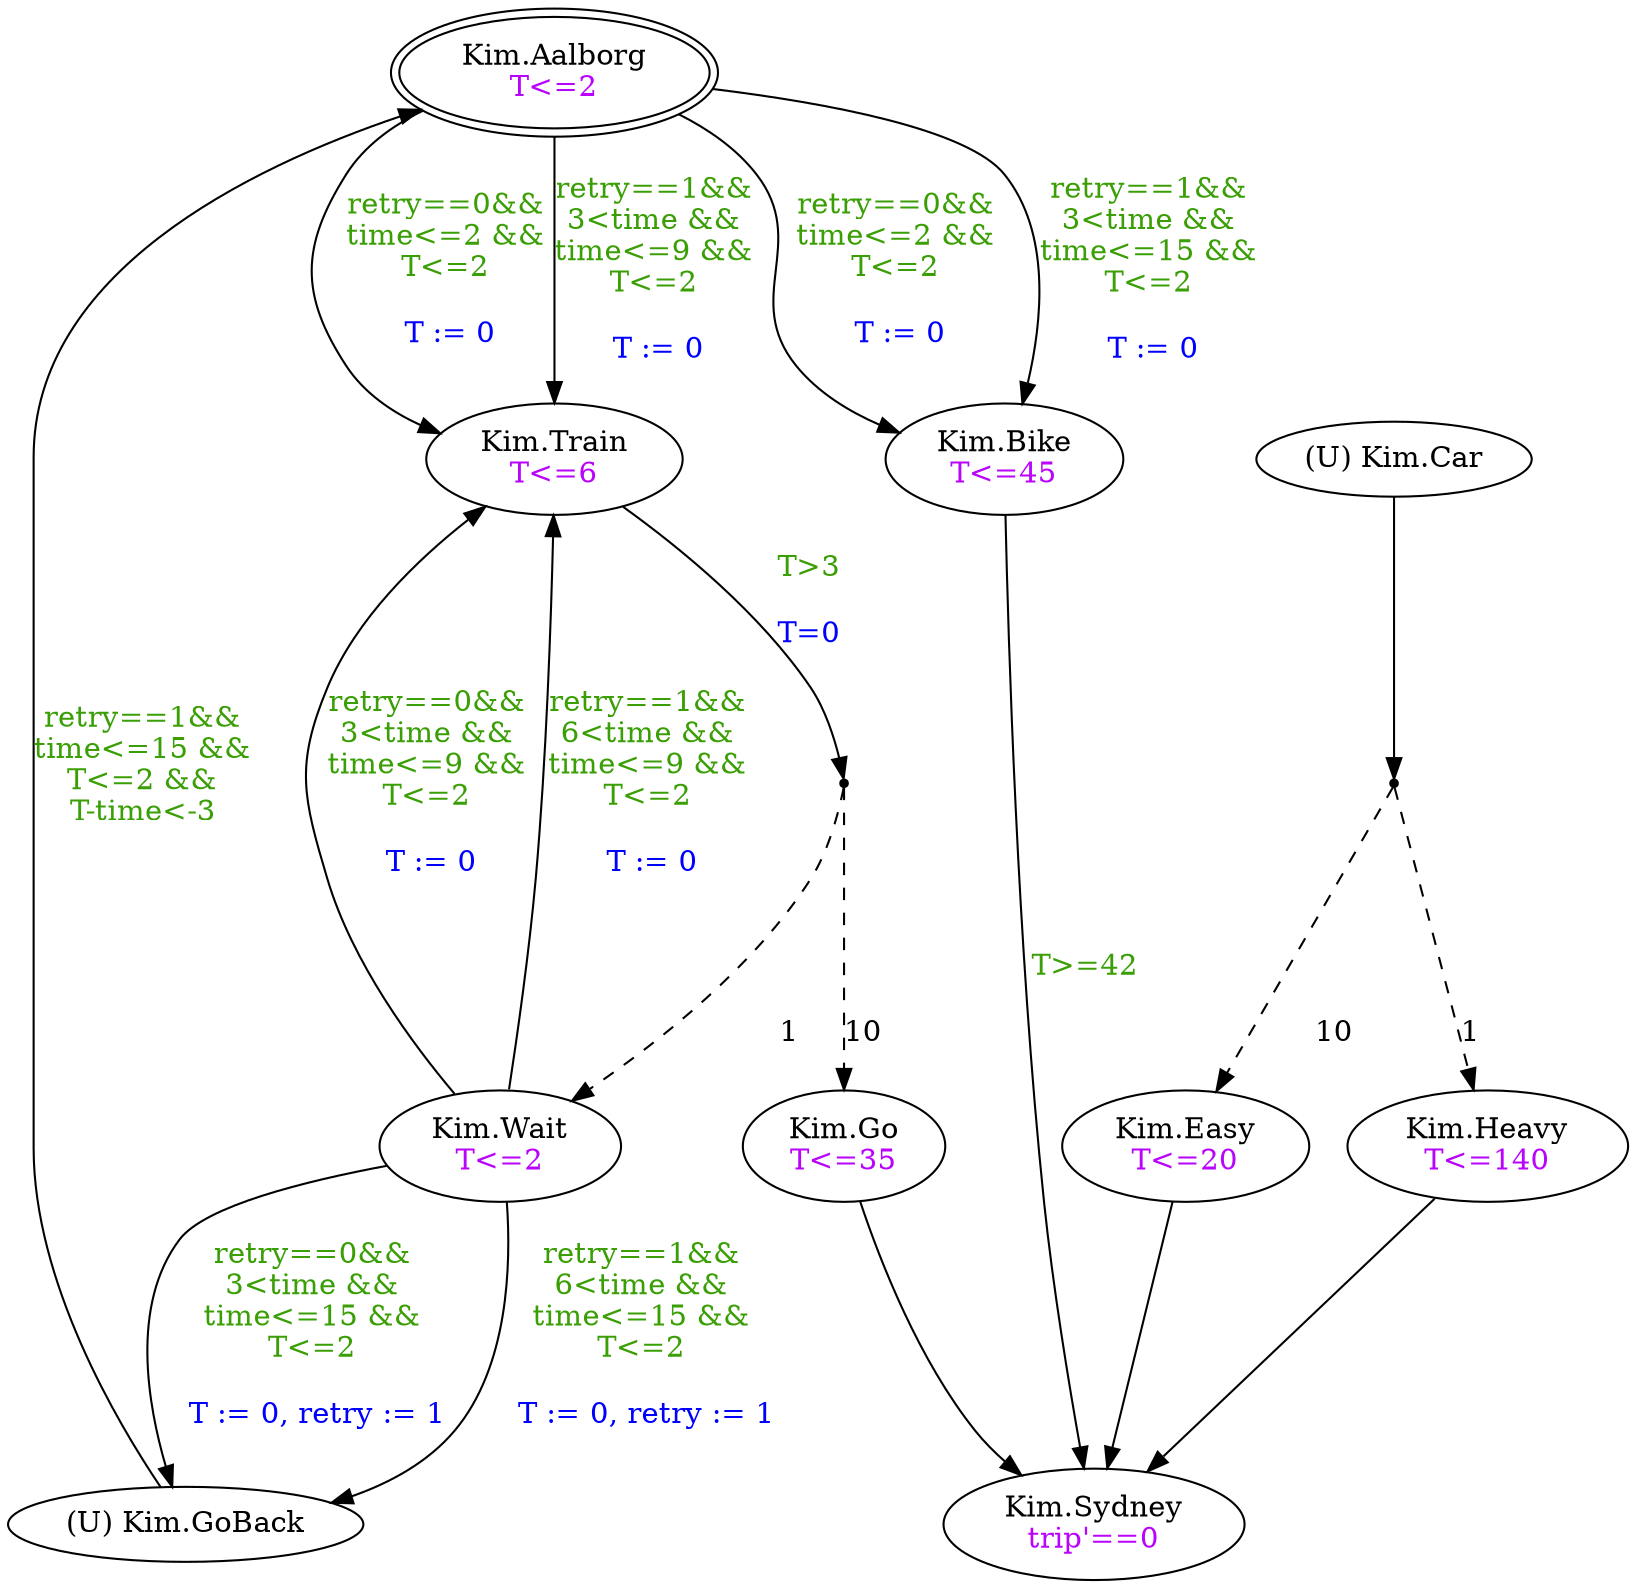 digraph gosafe {
	"Kim.Go" [label=<Kim.Go<BR/><font color='#ba03fc'>T&lt;=35</font>>]
	"Kim.GoBack" [label=<(U) Kim.GoBack<BR/>>]
	"Kim.Bike" [label=<Kim.Bike<BR/><font color='#ba03fc'>T&lt;=45</font>>]
	"Kim.Heavy" [label=<Kim.Heavy<BR/><font color='#ba03fc'>T&lt;=140</font>>]
	"Kim.Aalborg" [label=<Kim.Aalborg<BR/><font color='#ba03fc'>T&lt;=2</font>> peripheries=2]
	"Kim.Wait" [label=<Kim.Wait<BR/><font color='#ba03fc'>T&lt;=2</font>>]
	"Kim.Train" [label=<Kim.Train<BR/><font color='#ba03fc'>T&lt;=6</font>>]
	"Kim.Car" [label=<(U) Kim.Car<BR/>>]
	"Kim.Sydney" [label=<Kim.Sydney<BR/><font color='#ba03fc'>trip'==0</font>>]
	"Kim.Easy" [label=<Kim.Easy<BR/><font color='#ba03fc'>T&lt;=20</font>>]
	"Kim.Car" -> id11 [label=<<BR/><BR/>>]
	"Kim.Go" -> "Kim.Sydney" [label=<<BR/><BR/>>]
	"Kim.Aalborg" -> "Kim.Train" [label=<<font color='#3a9e05'>retry==1&amp;&amp;<BR/>3&lt;time &amp;&amp;<BR/>time&lt;=9 &amp;&amp;<BR/>T&lt;=2</font><BR/><BR/><font color='blue'> T := 0<BR/></font>>]
	id10 -> "Kim.Go" [label=<<BR/><BR/><BR/>10> style=dashed]
	"Kim.GoBack" -> "Kim.Aalborg" [label=<<font color='#3a9e05'>retry==1&amp;&amp;<BR/>time&lt;=15 &amp;&amp;<BR/>T&lt;=2 &amp;&amp;<BR/>T-time&lt;-3</font><BR/><BR/>>]
	"Kim.Aalborg" -> "Kim.Train" [label=<<font color='#3a9e05'>retry==0&amp;&amp;<BR/>time&lt;=2 &amp;&amp;<BR/>T&lt;=2</font><BR/><BR/><font color='blue'> T := 0<BR/></font>>]
	"Kim.Bike" -> "Kim.Sydney" [label=<<font color='#3a9e05'>T&gt;=42</font><BR/><BR/>>]
	id11 -> "Kim.Easy" [label=<<BR/><BR/><BR/>10> style=dashed]
	"Kim.Train" -> id10 [label=<<font color='#3a9e05'>T&gt;3</font><BR/><BR/><font color='blue'>T=0</font>>]
	"Kim.Aalborg" -> "Kim.Bike" [label=<<font color='#3a9e05'>retry==1&amp;&amp;<BR/>3&lt;time &amp;&amp;<BR/>time&lt;=15 &amp;&amp;<BR/>T&lt;=2</font><BR/><BR/><font color='blue'> T := 0<BR/></font>>]
	"Kim.Wait" -> "Kim.GoBack" [label=<<font color='#3a9e05'>retry==1&amp;&amp;<BR/>6&lt;time &amp;&amp;<BR/>time&lt;=15 &amp;&amp;<BR/>T&lt;=2</font><BR/><BR/><font color='blue'> T := 0, retry := 1<BR/></font>>]
	"Kim.Easy" -> "Kim.Sydney" [label=<<BR/><BR/>>]
	"Kim.Wait" -> "Kim.Train" [label=<<font color='#3a9e05'>retry==1&amp;&amp;<BR/>6&lt;time &amp;&amp;<BR/>time&lt;=9 &amp;&amp;<BR/>T&lt;=2</font><BR/><BR/><font color='blue'> T := 0<BR/></font>>]
	"Kim.Wait" -> "Kim.GoBack" [label=<<font color='#3a9e05'>retry==0&amp;&amp;<BR/>3&lt;time &amp;&amp;<BR/>time&lt;=15 &amp;&amp;<BR/>T&lt;=2</font><BR/><BR/><font color='blue'> T := 0, retry := 1<BR/></font>>]
	id11 -> "Kim.Heavy" [label=<<BR/><BR/><BR/>1> style=dashed]
	"Kim.Wait" -> "Kim.Train" [label=<<font color='#3a9e05'>retry==0&amp;&amp;<BR/>3&lt;time &amp;&amp;<BR/>time&lt;=9 &amp;&amp;<BR/>T&lt;=2</font><BR/><BR/><font color='blue'> T := 0<BR/></font>>]
	"Kim.Heavy" -> "Kim.Sydney" [label=<<BR/><BR/>>]
	"Kim.Aalborg" -> "Kim.Bike" [label=<<font color='#3a9e05'>retry==0&amp;&amp;<BR/>time&lt;=2 &amp;&amp;<BR/>T&lt;=2</font><BR/><BR/><font color='blue'> T := 0<BR/></font>>]
	id10 -> "Kim.Wait" [label=<<BR/><BR/><BR/>1> style=dashed]
	id10 [shape=point]
	id11 [shape=point]
}
